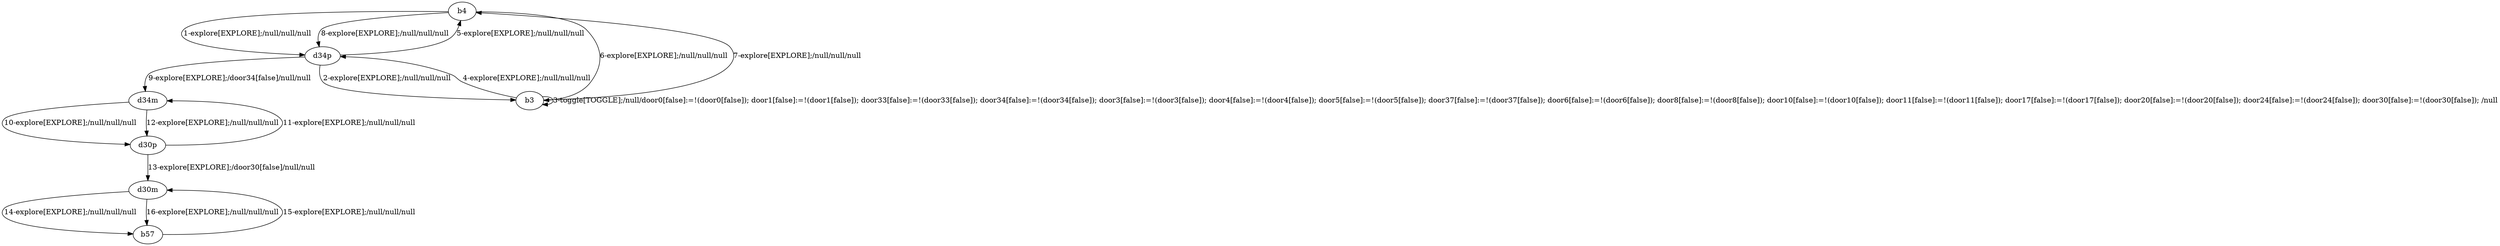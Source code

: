 # Total number of goals covered by this test: 1
# d30p --> d34m

digraph g {
"b4" -> "d34p" [label = "1-explore[EXPLORE];/null/null/null"];
"d34p" -> "b3" [label = "2-explore[EXPLORE];/null/null/null"];
"b3" -> "b3" [label = "3-toggle[TOGGLE];/null/door0[false]:=!(door0[false]); door1[false]:=!(door1[false]); door33[false]:=!(door33[false]); door34[false]:=!(door34[false]); door3[false]:=!(door3[false]); door4[false]:=!(door4[false]); door5[false]:=!(door5[false]); door37[false]:=!(door37[false]); door6[false]:=!(door6[false]); door8[false]:=!(door8[false]); door10[false]:=!(door10[false]); door11[false]:=!(door11[false]); door17[false]:=!(door17[false]); door20[false]:=!(door20[false]); door24[false]:=!(door24[false]); door30[false]:=!(door30[false]); /null"];
"b3" -> "d34p" [label = "4-explore[EXPLORE];/null/null/null"];
"d34p" -> "b4" [label = "5-explore[EXPLORE];/null/null/null"];
"b4" -> "b3" [label = "6-explore[EXPLORE];/null/null/null"];
"b3" -> "b4" [label = "7-explore[EXPLORE];/null/null/null"];
"b4" -> "d34p" [label = "8-explore[EXPLORE];/null/null/null"];
"d34p" -> "d34m" [label = "9-explore[EXPLORE];/door34[false]/null/null"];
"d34m" -> "d30p" [label = "10-explore[EXPLORE];/null/null/null"];
"d30p" -> "d34m" [label = "11-explore[EXPLORE];/null/null/null"];
"d34m" -> "d30p" [label = "12-explore[EXPLORE];/null/null/null"];
"d30p" -> "d30m" [label = "13-explore[EXPLORE];/door30[false]/null/null"];
"d30m" -> "b57" [label = "14-explore[EXPLORE];/null/null/null"];
"b57" -> "d30m" [label = "15-explore[EXPLORE];/null/null/null"];
"d30m" -> "b57" [label = "16-explore[EXPLORE];/null/null/null"];
}